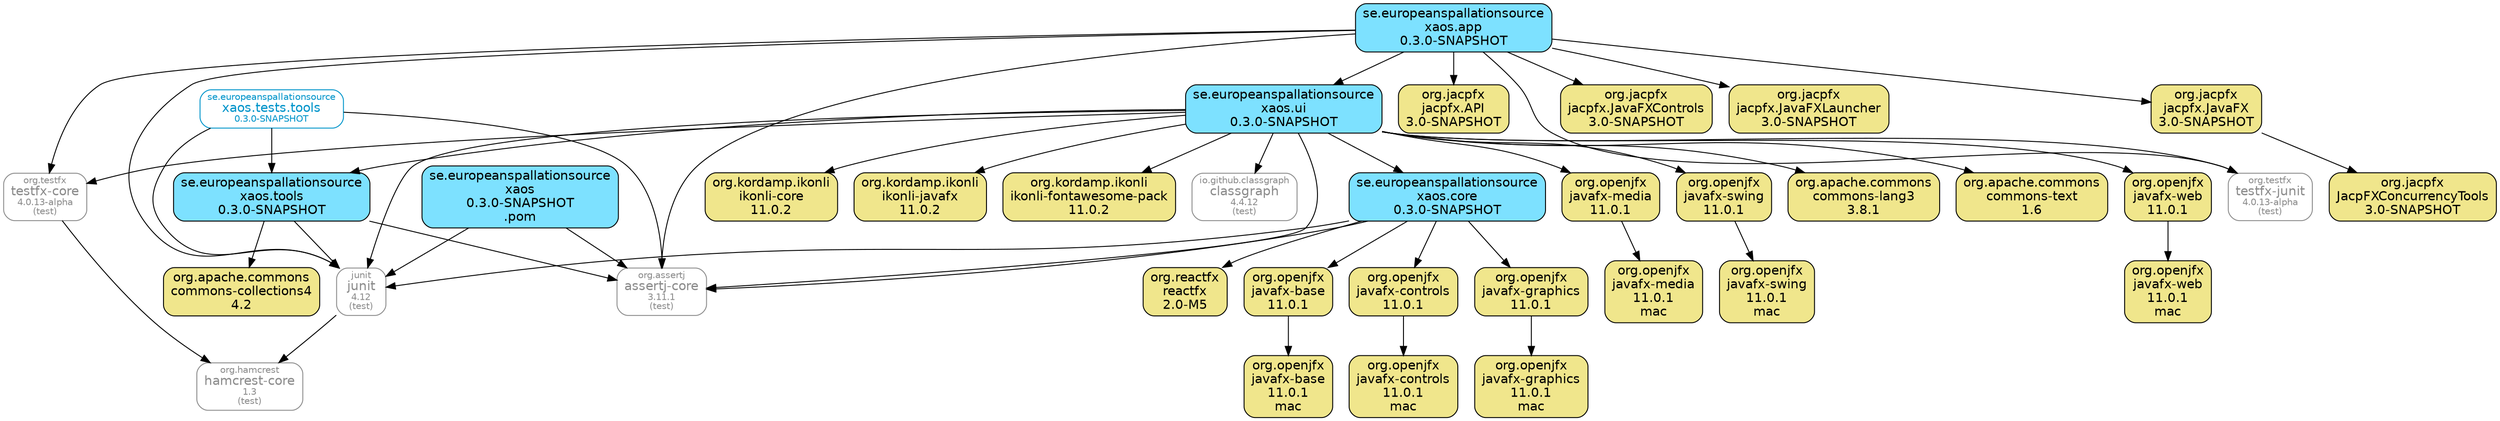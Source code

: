 digraph "xaos.tests.tools" {
  node [shape="box",style="rounded",fontname="Helvetica",fontsize="14"]
  edge [fontsize="10",fontname="Helvetica"]

  // Node Definitions:
  "se.europeanspallationsource:xaos:pom:compile"[shape="box",style="rounded, filled",fillcolor="#7DE1FF",label=<se.europeanspallationsource<br/>xaos<br/>0.3.0-SNAPSHOT<br/>.pom>]
  "org.assertj:assertj-core:jar:test"[shape="box",style="rounded",color="grey55",fontname="Helvetica",fontsize="14",fontcolor="grey55",label=<<font color="grey55" point-size="10">org.assertj</font><br/>assertj-core<font color="grey55" point-size="10"><br/>3.11.1</font><font color="grey55" point-size="10"><br/>(test)</font>>]
  "junit:junit:jar:test"[shape="box",style="rounded",color="grey55",fontname="Helvetica",fontsize="14",fontcolor="grey55",label=<<font color="grey55" point-size="10">junit</font><br/>junit<font color="grey55" point-size="10"><br/>4.12</font><font color="grey55" point-size="10"><br/>(test)</font>>]
  "org.hamcrest:hamcrest-core:jar:test"[shape="box",style="rounded",color="grey55",fontname="Helvetica",fontsize="14",fontcolor="grey55",label=<<font color="grey55" point-size="10">org.hamcrest</font><br/>hamcrest-core<font color="grey55" point-size="10"><br/>1.3</font><font color="grey55" point-size="10"><br/>(test)</font>>]
  "se.europeanspallationsource:xaos.tools:jar:compile"[shape="box",style="rounded, filled",fillcolor="#7DE1FF",label=<se.europeanspallationsource<br/>xaos.tools<br/>0.3.0-SNAPSHOT>]
  "org.apache.commons:commons-collections4:jar:compile"[shape="box",style="rounded, filled",fillcolor="khaki",label=<org.apache.commons<br/>commons-collections4<br/>4.2>]
  "se.europeanspallationsource:xaos.tests.tools:jar:compile"[shape="box",style="rounded",color="#0094CA",fontname="Helvetica",fontsize="14",fontcolor="#0094CA",label=<<font color="#0094CA" point-size="10">se.europeanspallationsource</font><br/>xaos.tests.tools<font color="#0094CA" point-size="10"><br/>0.3.0-SNAPSHOT</font>>]
  "org.openjfx:javafx-base:jar:compile"[shape="box",style="rounded, filled",fillcolor="khaki",label=<org.openjfx<br/>javafx-base<br/>11.0.1>]
  "org.openjfx:javafx-base:jar:mac:compile"[shape="box",style="rounded, filled",fillcolor="khaki",label=<org.openjfx<br/>javafx-base<br/>11.0.1<br/>mac>]
  "se.europeanspallationsource:xaos.core:jar:compile"[shape="box",style="rounded, filled",fillcolor="#7DE1FF",label=<se.europeanspallationsource<br/>xaos.core<br/>0.3.0-SNAPSHOT>]
  "org.openjfx:javafx-controls:jar:compile"[shape="box",style="rounded, filled",fillcolor="khaki",label=<org.openjfx<br/>javafx-controls<br/>11.0.1>]
  "org.openjfx:javafx-controls:jar:mac:compile"[shape="box",style="rounded, filled",fillcolor="khaki",label=<org.openjfx<br/>javafx-controls<br/>11.0.1<br/>mac>]
  "org.openjfx:javafx-graphics:jar:compile"[shape="box",style="rounded, filled",fillcolor="khaki",label=<org.openjfx<br/>javafx-graphics<br/>11.0.1>]
  "org.openjfx:javafx-graphics:jar:mac:compile"[shape="box",style="rounded, filled",fillcolor="khaki",label=<org.openjfx<br/>javafx-graphics<br/>11.0.1<br/>mac>]
  "org.reactfx:reactfx:jar:compile"[shape="box",style="rounded, filled",fillcolor="khaki",label=<org.reactfx<br/>reactfx<br/>2.0-M5>]
  "se.europeanspallationsource:xaos.ui:jar:compile"[shape="box",style="rounded, filled",fillcolor="#7DE1FF",label=<se.europeanspallationsource<br/>xaos.ui<br/>0.3.0-SNAPSHOT>]
  "org.openjfx:javafx-media:jar:compile"[shape="box",style="rounded, filled",fillcolor="khaki",label=<org.openjfx<br/>javafx-media<br/>11.0.1>]
  "org.openjfx:javafx-media:jar:mac:compile"[shape="box",style="rounded, filled",fillcolor="khaki",label=<org.openjfx<br/>javafx-media<br/>11.0.1<br/>mac>]
  "org.openjfx:javafx-swing:jar:compile"[shape="box",style="rounded, filled",fillcolor="khaki",label=<org.openjfx<br/>javafx-swing<br/>11.0.1>]
  "org.openjfx:javafx-swing:jar:mac:compile"[shape="box",style="rounded, filled",fillcolor="khaki",label=<org.openjfx<br/>javafx-swing<br/>11.0.1<br/>mac>]
  "org.openjfx:javafx-web:jar:compile"[shape="box",style="rounded, filled",fillcolor="khaki",label=<org.openjfx<br/>javafx-web<br/>11.0.1>]
  "org.openjfx:javafx-web:jar:mac:compile"[shape="box",style="rounded, filled",fillcolor="khaki",label=<org.openjfx<br/>javafx-web<br/>11.0.1<br/>mac>]
  "org.apache.commons:commons-lang3:jar:compile"[shape="box",style="rounded, filled",fillcolor="khaki",label=<org.apache.commons<br/>commons-lang3<br/>3.8.1>]
  "org.apache.commons:commons-text:jar:compile"[shape="box",style="rounded, filled",fillcolor="khaki",label=<org.apache.commons<br/>commons-text<br/>1.6>]
  "org.kordamp.ikonli:ikonli-core:jar:compile"[shape="box",style="rounded, filled",fillcolor="khaki",label=<org.kordamp.ikonli<br/>ikonli-core<br/>11.0.2>]
  "org.kordamp.ikonli:ikonli-javafx:jar:compile"[shape="box",style="rounded, filled",fillcolor="khaki",label=<org.kordamp.ikonli<br/>ikonli-javafx<br/>11.0.2>]
  "org.kordamp.ikonli:ikonli-fontawesome-pack:jar:compile"[shape="box",style="rounded, filled",fillcolor="khaki",label=<org.kordamp.ikonli<br/>ikonli-fontawesome-pack<br/>11.0.2>]
  "org.testfx:testfx-core:jar:test"[shape="box",style="rounded",color="grey55",fontname="Helvetica",fontsize="14",fontcolor="grey55",label=<<font color="grey55" point-size="10">org.testfx</font><br/>testfx-core<font color="grey55" point-size="10"><br/>4.0.13-alpha</font><font color="grey55" point-size="10"><br/>(test)</font>>]
  "org.testfx:testfx-junit:jar:test"[shape="box",style="rounded",color="grey55",fontname="Helvetica",fontsize="14",fontcolor="grey55",label=<<font color="grey55" point-size="10">org.testfx</font><br/>testfx-junit<font color="grey55" point-size="10"><br/>4.0.13-alpha</font><font color="grey55" point-size="10"><br/>(test)</font>>]
  "io.github.classgraph:classgraph:jar:test"[shape="box",style="rounded",color="grey55",fontname="Helvetica",fontsize="14",fontcolor="grey55",label=<<font color="grey55" point-size="10">io.github.classgraph</font><br/>classgraph<font color="grey55" point-size="10"><br/>4.4.12</font><font color="grey55" point-size="10"><br/>(test)</font>>]
  "se.europeanspallationsource:xaos.app:jar:compile"[shape="box",style="rounded, filled",fillcolor="#7DE1FF",label=<se.europeanspallationsource<br/>xaos.app<br/>0.3.0-SNAPSHOT>]
  "org.jacpfx:jacpfx.API:jar:compile"[shape="box",style="rounded, filled",fillcolor="khaki",label=<org.jacpfx<br/>jacpfx.API<br/>3.0-SNAPSHOT>]
  "org.jacpfx:jacpfx.JavaFX:jar:compile"[shape="box",style="rounded, filled",fillcolor="khaki",label=<org.jacpfx<br/>jacpfx.JavaFX<br/>3.0-SNAPSHOT>]
  "org.jacpfx:JacpFXConcurrencyTools:jar:compile"[shape="box",style="rounded, filled",fillcolor="khaki",label=<org.jacpfx<br/>JacpFXConcurrencyTools<br/>3.0-SNAPSHOT>]
  "org.jacpfx:jacpfx.JavaFXControls:jar:compile"[shape="box",style="rounded, filled",fillcolor="khaki",label=<org.jacpfx<br/>jacpfx.JavaFXControls<br/>3.0-SNAPSHOT>]
  "org.jacpfx:jacpfx.JavaFXLauncher:jar:compile"[shape="box",style="rounded, filled",fillcolor="khaki",label=<org.jacpfx<br/>jacpfx.JavaFXLauncher<br/>3.0-SNAPSHOT>]

  // Edge Definitions:
  "se.europeanspallationsource:xaos:pom:compile" -> "org.assertj:assertj-core:jar:test"
  "junit:junit:jar:test" -> "org.hamcrest:hamcrest-core:jar:test"
  "se.europeanspallationsource:xaos:pom:compile" -> "junit:junit:jar:test"
  "se.europeanspallationsource:xaos.tools:jar:compile" -> "org.apache.commons:commons-collections4:jar:compile"
  "se.europeanspallationsource:xaos.tools:jar:compile" -> "org.assertj:assertj-core:jar:test"
  "se.europeanspallationsource:xaos.tools:jar:compile" -> "junit:junit:jar:test"
  "se.europeanspallationsource:xaos.tests.tools:jar:compile" -> "se.europeanspallationsource:xaos.tools:jar:compile"
  "se.europeanspallationsource:xaos.tests.tools:jar:compile" -> "org.assertj:assertj-core:jar:test"
  "se.europeanspallationsource:xaos.tests.tools:jar:compile" -> "junit:junit:jar:test"
  "org.openjfx:javafx-base:jar:compile" -> "org.openjfx:javafx-base:jar:mac:compile"
  "se.europeanspallationsource:xaos.core:jar:compile" -> "org.openjfx:javafx-base:jar:compile"
  "org.openjfx:javafx-controls:jar:compile" -> "org.openjfx:javafx-controls:jar:mac:compile"
  "se.europeanspallationsource:xaos.core:jar:compile" -> "org.openjfx:javafx-controls:jar:compile"
  "org.openjfx:javafx-graphics:jar:compile" -> "org.openjfx:javafx-graphics:jar:mac:compile"
  "se.europeanspallationsource:xaos.core:jar:compile" -> "org.openjfx:javafx-graphics:jar:compile"
  "se.europeanspallationsource:xaos.core:jar:compile" -> "org.reactfx:reactfx:jar:compile"
  "se.europeanspallationsource:xaos.core:jar:compile" -> "org.assertj:assertj-core:jar:test"
  "se.europeanspallationsource:xaos.core:jar:compile" -> "junit:junit:jar:test"
  "org.openjfx:javafx-media:jar:compile" -> "org.openjfx:javafx-media:jar:mac:compile"
  "se.europeanspallationsource:xaos.ui:jar:compile" -> "org.openjfx:javafx-media:jar:compile"
  "org.openjfx:javafx-swing:jar:compile" -> "org.openjfx:javafx-swing:jar:mac:compile"
  "se.europeanspallationsource:xaos.ui:jar:compile" -> "org.openjfx:javafx-swing:jar:compile"
  "org.openjfx:javafx-web:jar:compile" -> "org.openjfx:javafx-web:jar:mac:compile"
  "se.europeanspallationsource:xaos.ui:jar:compile" -> "org.openjfx:javafx-web:jar:compile"
  "se.europeanspallationsource:xaos.ui:jar:compile" -> "org.apache.commons:commons-lang3:jar:compile"
  "se.europeanspallationsource:xaos.ui:jar:compile" -> "org.apache.commons:commons-text:jar:compile"
  "se.europeanspallationsource:xaos.ui:jar:compile" -> "org.kordamp.ikonli:ikonli-core:jar:compile"
  "se.europeanspallationsource:xaos.ui:jar:compile" -> "org.kordamp.ikonli:ikonli-javafx:jar:compile"
  "se.europeanspallationsource:xaos.ui:jar:compile" -> "org.kordamp.ikonli:ikonli-fontawesome-pack:jar:compile"
  "se.europeanspallationsource:xaos.ui:jar:compile" -> "se.europeanspallationsource:xaos.tools:jar:compile"
  "se.europeanspallationsource:xaos.ui:jar:compile" -> "se.europeanspallationsource:xaos.core:jar:compile"
  "org.testfx:testfx-core:jar:test" -> "org.hamcrest:hamcrest-core:jar:test"
  "se.europeanspallationsource:xaos.ui:jar:compile" -> "org.testfx:testfx-core:jar:test"
  "se.europeanspallationsource:xaos.ui:jar:compile" -> "org.testfx:testfx-junit:jar:test"
  "se.europeanspallationsource:xaos.ui:jar:compile" -> "io.github.classgraph:classgraph:jar:test"
  "se.europeanspallationsource:xaos.ui:jar:compile" -> "org.assertj:assertj-core:jar:test"
  "se.europeanspallationsource:xaos.ui:jar:compile" -> "junit:junit:jar:test"
  "se.europeanspallationsource:xaos.app:jar:compile" -> "se.europeanspallationsource:xaos.ui:jar:compile"
  "se.europeanspallationsource:xaos.app:jar:compile" -> "org.jacpfx:jacpfx.API:jar:compile"
  "org.jacpfx:jacpfx.JavaFX:jar:compile" -> "org.jacpfx:JacpFXConcurrencyTools:jar:compile"
  "se.europeanspallationsource:xaos.app:jar:compile" -> "org.jacpfx:jacpfx.JavaFX:jar:compile"
  "se.europeanspallationsource:xaos.app:jar:compile" -> "org.jacpfx:jacpfx.JavaFXControls:jar:compile"
  "se.europeanspallationsource:xaos.app:jar:compile" -> "org.jacpfx:jacpfx.JavaFXLauncher:jar:compile"
  "se.europeanspallationsource:xaos.app:jar:compile" -> "org.testfx:testfx-core:jar:test"
  "se.europeanspallationsource:xaos.app:jar:compile" -> "org.testfx:testfx-junit:jar:test"
  "se.europeanspallationsource:xaos.app:jar:compile" -> "org.assertj:assertj-core:jar:test"
  "se.europeanspallationsource:xaos.app:jar:compile" -> "junit:junit:jar:test"
}